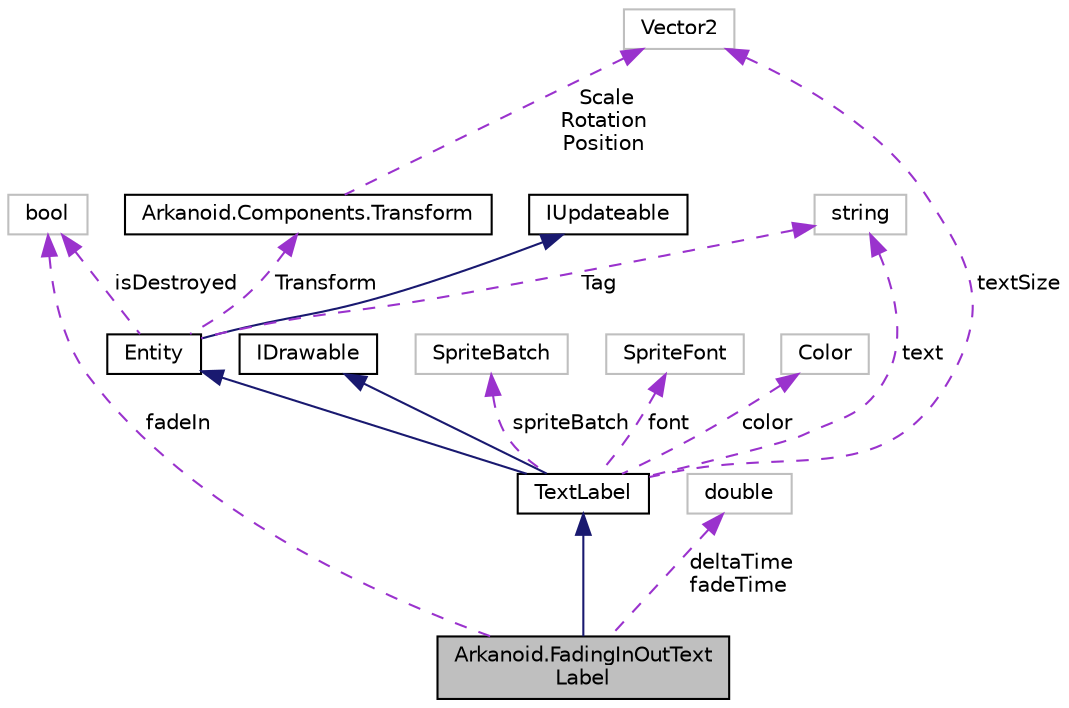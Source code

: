 digraph "Arkanoid.FadingInOutTextLabel"
{
 // INTERACTIVE_SVG=YES
  edge [fontname="Helvetica",fontsize="10",labelfontname="Helvetica",labelfontsize="10"];
  node [fontname="Helvetica",fontsize="10",shape=record];
  Node5 [label="Arkanoid.FadingInOutText\lLabel",height=0.2,width=0.4,color="black", fillcolor="grey75", style="filled", fontcolor="black"];
  Node6 -> Node5 [dir="back",color="midnightblue",fontsize="10",style="solid",fontname="Helvetica"];
  Node6 [label="TextLabel",height=0.2,width=0.4,color="black", fillcolor="white", style="filled",URL="$class_arkanoid_1_1_text_label.html",tooltip="Class for entities with text to draw "];
  Node7 -> Node6 [dir="back",color="midnightblue",fontsize="10",style="solid",fontname="Helvetica"];
  Node7 [label="Entity",height=0.2,width=0.4,color="black", fillcolor="white", style="filled",URL="$class_arkanoid_1_1_entity.html",tooltip="Basic class for objects (every updateable body in the scene must inherit from it) ..."];
  Node8 -> Node7 [dir="back",color="midnightblue",fontsize="10",style="solid",fontname="Helvetica"];
  Node8 [label="IUpdateable",height=0.2,width=0.4,color="black", fillcolor="white", style="filled",URL="$interface_arkanoid_1_1_i_updateable.html",tooltip="Basic interface for objects which should be updated every frame "];
  Node9 -> Node7 [dir="back",color="darkorchid3",fontsize="10",style="dashed",label=" Tag" ,fontname="Helvetica"];
  Node9 [label="string",height=0.2,width=0.4,color="grey75", fillcolor="white", style="filled"];
  Node10 -> Node7 [dir="back",color="darkorchid3",fontsize="10",style="dashed",label=" Transform" ,fontname="Helvetica"];
  Node10 [label="Arkanoid.Components.Transform",height=0.2,width=0.4,color="black", fillcolor="white", style="filled",URL="$class_arkanoid_1_1_components_1_1_transform.html",tooltip="Class containing position, rotation and scale of the entity "];
  Node11 -> Node10 [dir="back",color="darkorchid3",fontsize="10",style="dashed",label=" Scale\nRotation\nPosition" ,fontname="Helvetica"];
  Node11 [label="Vector2",height=0.2,width=0.4,color="grey75", fillcolor="white", style="filled"];
  Node12 -> Node7 [dir="back",color="darkorchid3",fontsize="10",style="dashed",label=" isDestroyed" ,fontname="Helvetica"];
  Node12 [label="bool",height=0.2,width=0.4,color="grey75", fillcolor="white", style="filled"];
  Node13 -> Node6 [dir="back",color="midnightblue",fontsize="10",style="solid",fontname="Helvetica"];
  Node13 [label="IDrawable",height=0.2,width=0.4,color="black", fillcolor="white", style="filled",URL="$interface_arkanoid_1_1_i_drawable.html",tooltip="Interface for objects drawn on the screen "];
  Node9 -> Node6 [dir="back",color="darkorchid3",fontsize="10",style="dashed",label=" text" ,fontname="Helvetica"];
  Node14 -> Node6 [dir="back",color="darkorchid3",fontsize="10",style="dashed",label=" spriteBatch" ,fontname="Helvetica"];
  Node14 [label="SpriteBatch",height=0.2,width=0.4,color="grey75", fillcolor="white", style="filled"];
  Node15 -> Node6 [dir="back",color="darkorchid3",fontsize="10",style="dashed",label=" font" ,fontname="Helvetica"];
  Node15 [label="SpriteFont",height=0.2,width=0.4,color="grey75", fillcolor="white", style="filled"];
  Node11 -> Node6 [dir="back",color="darkorchid3",fontsize="10",style="dashed",label=" textSize" ,fontname="Helvetica"];
  Node16 -> Node6 [dir="back",color="darkorchid3",fontsize="10",style="dashed",label=" color" ,fontname="Helvetica"];
  Node16 [label="Color",height=0.2,width=0.4,color="grey75", fillcolor="white", style="filled"];
  Node17 -> Node5 [dir="back",color="darkorchid3",fontsize="10",style="dashed",label=" deltaTime\nfadeTime" ,fontname="Helvetica"];
  Node17 [label="double",height=0.2,width=0.4,color="grey75", fillcolor="white", style="filled"];
  Node12 -> Node5 [dir="back",color="darkorchid3",fontsize="10",style="dashed",label=" fadeIn" ,fontname="Helvetica"];
}
